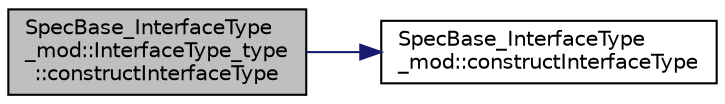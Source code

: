 digraph "SpecBase_InterfaceType_mod::InterfaceType_type::constructInterfaceType"
{
 // LATEX_PDF_SIZE
  edge [fontname="Helvetica",fontsize="10",labelfontname="Helvetica",labelfontsize="10"];
  node [fontname="Helvetica",fontsize="10",shape=record];
  rankdir="LR";
  Node1 [label="SpecBase_InterfaceType\l_mod::InterfaceType_type\l::constructInterfaceType",height=0.2,width=0.4,color="black", fillcolor="grey75", style="filled", fontcolor="black",tooltip=" "];
  Node1 -> Node2 [color="midnightblue",fontsize="10",style="solid",fontname="Helvetica"];
  Node2 [label="SpecBase_InterfaceType\l_mod::constructInterfaceType",height=0.2,width=0.4,color="black", fillcolor="white", style="filled",URL="$namespaceSpecBase__InterfaceType__mod.html#a5b15906d0d39b478450a12866ad1301b",tooltip=" "];
}
